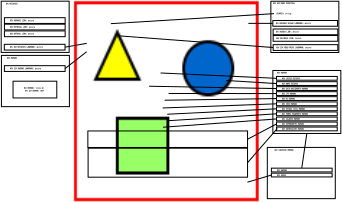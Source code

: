 <?xml version="1.0"?>
<diagram xmlns:dia="http://www.lysator.liu.se/~alla/dia/">
  <diagramdata>
    <attribute name="background">
      <color val="#ffffff"/>
    </attribute>
    <attribute name="paper">
      <composite type="paper">
        <attribute name="name">
          <string>#A4#</string>
        </attribute>
        <attribute name="tmargin">
          <real val="2"/>
        </attribute>
        <attribute name="bmargin">
          <real val="2"/>
        </attribute>
        <attribute name="lmargin">
          <real val="2"/>
        </attribute>
        <attribute name="rmargin">
          <real val="2"/>
        </attribute>
        <attribute name="is_portrait">
          <boolean val="true"/>
        </attribute>
        <attribute name="scaling">
          <real val="0.175"/>
        </attribute>
        <attribute name="fitto">
          <boolean val="true"/>
        </attribute>
        <attribute name="fitwidth">
          <int val="1"/>
        </attribute>
        <attribute name="fitheight">
          <int val="1"/>
        </attribute>
      </composite>
    </attribute>
    <attribute name="grid">
      <composite type="grid">
        <attribute name="width_x">
          <real val="1"/>
        </attribute>
        <attribute name="width_y">
          <real val="1"/>
        </attribute>
        <attribute name="visible_x">
          <int val="1"/>
        </attribute>
        <attribute name="visible_y">
          <int val="1"/>
        </attribute>
      </composite>
    </attribute>
    <attribute name="guides">
      <composite type="guides">
        <attribute name="hguides"/>
        <attribute name="vguides"/>
      </composite>
    </attribute>
  </diagramdata>
  <layer name="Background" visible="true">
    <group>
      <group>
        <object type="Standard - Box" version="0" id="O0">
          <attribute name="obj_pos">
            <point val="-29.874,6.48"/>
          </attribute>
          <attribute name="obj_bb">
            <rectangle val="-29.924,6.43;-10.395,21.173"/>
          </attribute>
          <attribute name="elem_corner">
            <point val="-29.874,6.48"/>
          </attribute>
          <attribute name="elem_width">
            <real val="19.429"/>
          </attribute>
          <attribute name="elem_height">
            <real val="14.643"/>
          </attribute>
          <attribute name="show_background">
            <boolean val="true"/>
          </attribute>
        </object>
        <object type="Standard - Text" version="0" id="O1">
          <attribute name="obj_pos">
            <point val="-26.445,7.409"/>
          </attribute>
          <attribute name="obj_bb">
            <rectangle val="-28.969,6.814;-23.921,7.614"/>
          </attribute>
          <attribute name="text">
            <composite type="text">
              <attribute name="string">
                <string>#ADV HUMANO#</string>
              </attribute>
              <attribute name="font">
                <font name="Courier"/>
              </attribute>
              <attribute name="height">
                <real val="0.8"/>
              </attribute>
              <attribute name="pos">
                <point val="-26.445,7.409"/>
              </attribute>
              <attribute name="color">
                <color val="#000000"/>
              </attribute>
              <attribute name="alignment">
                <enum val="1"/>
              </attribute>
            </composite>
          </attribute>
        </object>
      </group>
      <group>
        <object type="Standard - Box" version="0" id="O2">
          <attribute name="obj_pos">
            <point val="-26.552,13.853"/>
          </attribute>
          <attribute name="obj_bb">
            <rectangle val="-26.602,13.803;-14.002,18.689"/>
          </attribute>
          <attribute name="elem_corner">
            <point val="-26.552,13.853"/>
          </attribute>
          <attribute name="elem_width">
            <real val="12.5"/>
          </attribute>
          <attribute name="elem_height">
            <real val="4.786"/>
          </attribute>
          <attribute name="show_background">
            <boolean val="true"/>
          </attribute>
        </object>
        <object type="Standard - Text" version="0" id="O3">
          <attribute name="obj_pos">
            <point val="-20.545,16.003"/>
          </attribute>
          <attribute name="obj_bb">
            <rectangle val="-25.735,15.408;-15.354,17.008"/>
          </attribute>
          <attribute name="text">
            <composite type="text">
              <attribute name="string">
                <string>#IDX HUMANO: lista de 
ADV IDX HUMANO ITEM#</string>
              </attribute>
              <attribute name="font">
                <font name="Courier"/>
              </attribute>
              <attribute name="height">
                <real val="0.8"/>
              </attribute>
              <attribute name="pos">
                <point val="-20.545,16.003"/>
              </attribute>
              <attribute name="color">
                <color val="#000000"/>
              </attribute>
              <attribute name="alignment">
                <enum val="1"/>
              </attribute>
            </composite>
          </attribute>
        </object>
      </group>
      <group>
        <object type="Standard - Box" version="0" id="O4">
          <attribute name="obj_pos">
            <point val="-29.027,9.416"/>
          </attribute>
          <attribute name="obj_bb">
            <rectangle val="-29.077,9.366;-11.62,11.108"/>
          </attribute>
          <attribute name="elem_corner">
            <point val="-29.027,9.416"/>
          </attribute>
          <attribute name="elem_width">
            <real val="17.357"/>
          </attribute>
          <attribute name="elem_height">
            <real val="1.643"/>
          </attribute>
          <attribute name="show_background">
            <boolean val="true"/>
          </attribute>
        </object>
        <object type="Standard - Text" version="0" id="O5">
          <attribute name="obj_pos">
            <point val="-27.527,10.416"/>
          </attribute>
          <attribute name="obj_bb">
            <rectangle val="-27.527,9.821;-12.298,10.621"/>
          </attribute>
          <attribute name="text">
            <composite type="text">
              <attribute name="string">
                <string>#ADV IDX HUMANO LANDMARK: ancora#</string>
              </attribute>
              <attribute name="font">
                <font name="Courier"/>
              </attribute>
              <attribute name="height">
                <real val="0.8"/>
              </attribute>
              <attribute name="pos">
                <point val="-27.527,10.416"/>
              </attribute>
              <attribute name="color">
                <color val="#000000"/>
              </attribute>
              <attribute name="alignment">
                <enum val="0"/>
              </attribute>
            </composite>
          </attribute>
        </object>
      </group>
    </group>
    <object type="Standard - Box" version="0" id="O6">
      <attribute name="obj_pos">
        <point val="47.139,-8.999"/>
      </attribute>
      <attribute name="obj_bb">
        <rectangle val="47.089,-9.049;66.618,5.694"/>
      </attribute>
      <attribute name="elem_corner">
        <point val="47.139,-8.999"/>
      </attribute>
      <attribute name="elem_width">
        <real val="19.429"/>
      </attribute>
      <attribute name="elem_height">
        <real val="14.643"/>
      </attribute>
      <attribute name="show_background">
        <boolean val="true"/>
      </attribute>
    </object>
    <object type="Standard - Image" version="0" id="O7">
      <attribute name="obj_pos">
        <point val="-9.115,-9.025"/>
      </attribute>
      <attribute name="obj_bb">
        <rectangle val="-9.215,-9.126;43.764,48.227"/>
      </attribute>
      <attribute name="elem_corner">
        <point val="-9.115,-9.025"/>
      </attribute>
      <attribute name="elem_width">
        <real val="52.779"/>
      </attribute>
      <attribute name="elem_height">
        <real val="57.152"/>
      </attribute>
      <attribute name="draw_border">
        <boolean val="false"/>
      </attribute>
      <attribute name="keep_aspect">
        <boolean val="true"/>
      </attribute>
      <attribute name="file">
        <string>#adv_ctx_cria_humano.jpg#</string>
      </attribute>
    </object>
    <group>
      <object type="Standard - Box" version="0" id="O8">
        <attribute name="obj_pos">
          <point val="46.125,32.779"/>
        </attribute>
        <attribute name="obj_bb">
          <rectangle val="46.075,32.729;65.603,47.471"/>
        </attribute>
        <attribute name="elem_corner">
          <point val="46.125,32.779"/>
        </attribute>
        <attribute name="elem_width">
          <real val="19.429"/>
        </attribute>
        <attribute name="elem_height">
          <real val="14.643"/>
        </attribute>
        <attribute name="show_background">
          <boolean val="true"/>
        </attribute>
      </object>
      <object type="Standard - Text" version="0" id="O9">
        <attribute name="obj_pos">
          <point val="50.839,33.707"/>
        </attribute>
        <attribute name="obj_bb">
          <rectangle val="46.134,33.112;55.545,33.913"/>
        </attribute>
        <attribute name="text">
          <composite type="text">
            <attribute name="string">
              <string>#ADV CADASTRA HUMANO#</string>
            </attribute>
            <attribute name="font">
              <font name="Courier"/>
            </attribute>
            <attribute name="height">
              <real val="0.8"/>
            </attribute>
            <attribute name="pos">
              <point val="50.839,33.707"/>
            </attribute>
            <attribute name="color">
              <color val="#000000"/>
            </attribute>
            <attribute name="alignment">
              <enum val="1"/>
            </attribute>
          </composite>
        </attribute>
      </object>
      <group>
        <object type="Standard - Box" version="0" id="O10">
          <attribute name="obj_pos">
            <point val="47.292,40.136"/>
          </attribute>
          <attribute name="obj_bb">
            <rectangle val="47.242,40.086;64.699,41.264"/>
          </attribute>
          <attribute name="elem_corner">
            <point val="47.292,40.136"/>
          </attribute>
          <attribute name="elem_width">
            <real val="17.357"/>
          </attribute>
          <attribute name="elem_height">
            <real val="1.079"/>
          </attribute>
          <attribute name="show_background">
            <boolean val="true"/>
          </attribute>
        </object>
        <object type="Standard - Text" version="0" id="O11">
          <attribute name="obj_pos">
            <point val="48.792,40.922"/>
          </attribute>
          <attribute name="obj_bb">
            <rectangle val="48.792,40.327;53.355,41.127"/>
          </attribute>
          <attribute name="text">
            <composite type="text">
              <attribute name="string">
                <string>#ADV GRAVA#</string>
              </attribute>
              <attribute name="font">
                <font name="Courier"/>
              </attribute>
              <attribute name="height">
                <real val="0.8"/>
              </attribute>
              <attribute name="pos">
                <point val="48.792,40.922"/>
              </attribute>
              <attribute name="color">
                <color val="#000000"/>
              </attribute>
              <attribute name="alignment">
                <enum val="0"/>
              </attribute>
            </composite>
          </attribute>
        </object>
      </group>
      <group>
        <object type="Standard - Box" version="0" id="O12">
          <attribute name="obj_pos">
            <point val="47.292,38.707"/>
          </attribute>
          <attribute name="obj_bb">
            <rectangle val="47.242,38.657;64.699,39.836"/>
          </attribute>
          <attribute name="elem_corner">
            <point val="47.292,38.707"/>
          </attribute>
          <attribute name="elem_width">
            <real val="17.357"/>
          </attribute>
          <attribute name="elem_height">
            <real val="1.079"/>
          </attribute>
          <attribute name="show_background">
            <boolean val="true"/>
          </attribute>
        </object>
        <object type="Standard - Text" version="0" id="O13">
          <attribute name="obj_pos">
            <point val="48.792,39.493"/>
          </attribute>
          <attribute name="obj_bb">
            <rectangle val="48.792,38.898;53.84,39.698"/>
          </attribute>
          <attribute name="text">
            <composite type="text">
              <attribute name="string">
                <string>#ADV HUMANO#</string>
              </attribute>
              <attribute name="font">
                <font name="Courier"/>
              </attribute>
              <attribute name="height">
                <real val="0.8"/>
              </attribute>
              <attribute name="pos">
                <point val="48.792,39.493"/>
              </attribute>
              <attribute name="color">
                <color val="#000000"/>
              </attribute>
              <attribute name="alignment">
                <enum val="0"/>
              </attribute>
            </composite>
          </attribute>
        </object>
      </group>
    </group>
    <group>
      <object type="Standard - Box" version="0" id="O14">
        <attribute name="obj_pos">
          <point val="47.707,10.79"/>
        </attribute>
        <attribute name="obj_bb">
          <rectangle val="47.657,10.74;67.186,28.84"/>
        </attribute>
        <attribute name="elem_corner">
          <point val="47.707,10.79"/>
        </attribute>
        <attribute name="elem_width">
          <real val="19.429"/>
        </attribute>
        <attribute name="elem_height">
          <real val="18"/>
        </attribute>
        <attribute name="show_background">
          <boolean val="true"/>
        </attribute>
      </object>
      <object type="Standard - Text" version="0" id="O15">
        <attribute name="obj_pos">
          <point val="48.85,11.636"/>
        </attribute>
        <attribute name="obj_bb">
          <rectangle val="48.85,11.041;53.898,11.841"/>
        </attribute>
        <attribute name="text">
          <composite type="text">
            <attribute name="string">
              <string>#ADV HUMANO#</string>
            </attribute>
            <attribute name="font">
              <font name="Courier"/>
            </attribute>
            <attribute name="height">
              <real val="0.8"/>
            </attribute>
            <attribute name="pos">
              <point val="48.85,11.636"/>
            </attribute>
            <attribute name="color">
              <color val="#000000"/>
            </attribute>
            <attribute name="alignment">
              <enum val="0"/>
            </attribute>
          </composite>
        </attribute>
      </object>
      <group>
        <object type="Standard - Box" version="0" id="O16">
          <attribute name="obj_pos">
            <point val="48.751,12.493"/>
          </attribute>
          <attribute name="obj_bb">
            <rectangle val="48.701,12.443;66.158,13.621"/>
          </attribute>
          <attribute name="elem_corner">
            <point val="48.751,12.493"/>
          </attribute>
          <attribute name="elem_width">
            <real val="17.357"/>
          </attribute>
          <attribute name="elem_height">
            <real val="1.079"/>
          </attribute>
          <attribute name="show_background">
            <boolean val="true"/>
          </attribute>
        </object>
        <object type="Standard - Text" version="0" id="O17">
          <attribute name="obj_pos">
            <point val="50.251,13.279"/>
          </attribute>
          <attribute name="obj_bb">
            <rectangle val="50.251,12.684;59.177,13.484"/>
          </attribute>
          <attribute name="text">
            <composite type="text">
              <attribute name="string">
                <string>#ADV CODIGO RECURSO#</string>
              </attribute>
              <attribute name="font">
                <font name="Courier"/>
              </attribute>
              <attribute name="height">
                <real val="0.8"/>
              </attribute>
              <attribute name="pos">
                <point val="50.251,13.279"/>
              </attribute>
              <attribute name="color">
                <color val="#000000"/>
              </attribute>
              <attribute name="alignment">
                <enum val="0"/>
              </attribute>
            </composite>
          </attribute>
        </object>
      </group>
      <group>
        <object type="Standard - Box" version="0" id="O18">
          <attribute name="obj_pos">
            <point val="48.751,13.993"/>
          </attribute>
          <attribute name="obj_bb">
            <rectangle val="48.701,13.943;66.158,15.122"/>
          </attribute>
          <attribute name="elem_corner">
            <point val="48.751,13.993"/>
          </attribute>
          <attribute name="elem_width">
            <real val="17.357"/>
          </attribute>
          <attribute name="elem_height">
            <real val="1.079"/>
          </attribute>
          <attribute name="show_background">
            <boolean val="true"/>
          </attribute>
        </object>
        <object type="Standard - Text" version="0" id="O19">
          <attribute name="obj_pos">
            <point val="50.251,14.779"/>
          </attribute>
          <attribute name="obj_bb">
            <rectangle val="50.251,14.184;58.207,14.984"/>
          </attribute>
          <attribute name="text">
            <composite type="text">
              <attribute name="string">
                <string>#ADV NOME RECURSO#</string>
              </attribute>
              <attribute name="font">
                <font name="Courier"/>
              </attribute>
              <attribute name="height">
                <real val="0.8"/>
              </attribute>
              <attribute name="pos">
                <point val="50.251,14.779"/>
              </attribute>
              <attribute name="color">
                <color val="#000000"/>
              </attribute>
              <attribute name="alignment">
                <enum val="0"/>
              </attribute>
            </composite>
          </attribute>
        </object>
      </group>
      <group>
        <object type="Standard - Box" version="0" id="O20">
          <attribute name="obj_pos">
            <point val="48.751,15.422"/>
          </attribute>
          <attribute name="obj_bb">
            <rectangle val="48.701,15.372;66.158,16.55"/>
          </attribute>
          <attribute name="elem_corner">
            <point val="48.751,15.422"/>
          </attribute>
          <attribute name="elem_width">
            <real val="17.357"/>
          </attribute>
          <attribute name="elem_height">
            <real val="1.079"/>
          </attribute>
          <attribute name="show_background">
            <boolean val="true"/>
          </attribute>
        </object>
        <object type="Standard - Text" version="0" id="O21">
          <attribute name="obj_pos">
            <point val="50.251,16.207"/>
          </attribute>
          <attribute name="obj_bb">
            <rectangle val="50.251,15.613;63.055,16.413"/>
          </attribute>
          <attribute name="text">
            <composite type="text">
              <attribute name="string">
                <string>#ADV DATA NASCIMENTO HUMANO#</string>
              </attribute>
              <attribute name="font">
                <font name="Courier"/>
              </attribute>
              <attribute name="height">
                <real val="0.8"/>
              </attribute>
              <attribute name="pos">
                <point val="50.251,16.207"/>
              </attribute>
              <attribute name="color">
                <color val="#000000"/>
              </attribute>
              <attribute name="alignment">
                <enum val="0"/>
              </attribute>
            </composite>
          </attribute>
        </object>
      </group>
      <group>
        <object type="Standard - Box" version="0" id="O22">
          <attribute name="obj_pos">
            <point val="48.751,16.85"/>
          </attribute>
          <attribute name="obj_bb">
            <rectangle val="48.701,16.8;66.158,17.979"/>
          </attribute>
          <attribute name="elem_corner">
            <point val="48.751,16.85"/>
          </attribute>
          <attribute name="elem_width">
            <real val="17.357"/>
          </attribute>
          <attribute name="elem_height">
            <real val="1.079"/>
          </attribute>
          <attribute name="show_background">
            <boolean val="true"/>
          </attribute>
        </object>
        <object type="Standard - Text" version="0" id="O23">
          <attribute name="obj_pos">
            <point val="50.251,17.636"/>
          </attribute>
          <attribute name="obj_bb">
            <rectangle val="50.251,17.041;57.238,17.841"/>
          </attribute>
          <attribute name="text">
            <composite type="text">
              <attribute name="string">
                <string>#ADV CPF HUMANO#</string>
              </attribute>
              <attribute name="font">
                <font name="Courier"/>
              </attribute>
              <attribute name="height">
                <real val="0.8"/>
              </attribute>
              <attribute name="pos">
                <point val="50.251,17.636"/>
              </attribute>
              <attribute name="color">
                <color val="#000000"/>
              </attribute>
              <attribute name="alignment">
                <enum val="0"/>
              </attribute>
            </composite>
          </attribute>
        </object>
      </group>
      <group>
        <object type="Standard - Box" version="0" id="O24">
          <attribute name="obj_pos">
            <point val="48.751,18.279"/>
          </attribute>
          <attribute name="obj_bb">
            <rectangle val="48.701,18.229;66.158,19.407"/>
          </attribute>
          <attribute name="elem_corner">
            <point val="48.751,18.279"/>
          </attribute>
          <attribute name="elem_width">
            <real val="17.357"/>
          </attribute>
          <attribute name="elem_height">
            <real val="1.079"/>
          </attribute>
          <attribute name="show_background">
            <boolean val="true"/>
          </attribute>
        </object>
        <object type="Standard - Text" version="0" id="O25">
          <attribute name="obj_pos">
            <point val="50.251,19.064"/>
          </attribute>
          <attribute name="obj_bb">
            <rectangle val="50.251,18.47;56.753,19.27"/>
          </attribute>
          <attribute name="text">
            <composite type="text">
              <attribute name="string">
                <string>#ADV RG HUMANO#</string>
              </attribute>
              <attribute name="font">
                <font name="Courier"/>
              </attribute>
              <attribute name="height">
                <real val="0.8"/>
              </attribute>
              <attribute name="pos">
                <point val="50.251,19.064"/>
              </attribute>
              <attribute name="color">
                <color val="#000000"/>
              </attribute>
              <attribute name="alignment">
                <enum val="0"/>
              </attribute>
            </composite>
          </attribute>
        </object>
      </group>
      <group>
        <object type="Standard - Box" version="0" id="O26">
          <attribute name="obj_pos">
            <point val="48.751,21.207"/>
          </attribute>
          <attribute name="obj_bb">
            <rectangle val="48.701,21.157;66.158,22.336"/>
          </attribute>
          <attribute name="elem_corner">
            <point val="48.751,21.207"/>
          </attribute>
          <attribute name="elem_width">
            <real val="17.357"/>
          </attribute>
          <attribute name="elem_height">
            <real val="1.079"/>
          </attribute>
          <attribute name="show_background">
            <boolean val="true"/>
          </attribute>
        </object>
        <object type="Standard - Text" version="0" id="O27">
          <attribute name="obj_pos">
            <point val="50.251,21.993"/>
          </attribute>
          <attribute name="obj_bb">
            <rectangle val="50.251,21.398;61.601,22.198"/>
          </attribute>
          <attribute name="text">
            <composite type="text">
              <attribute name="string">
                <string>#ADV ESTADO CIVIL HUMANO#</string>
              </attribute>
              <attribute name="font">
                <font name="Courier"/>
              </attribute>
              <attribute name="height">
                <real val="0.8"/>
              </attribute>
              <attribute name="pos">
                <point val="50.251,21.993"/>
              </attribute>
              <attribute name="color">
                <color val="#000000"/>
              </attribute>
              <attribute name="alignment">
                <enum val="0"/>
              </attribute>
            </composite>
          </attribute>
        </object>
      </group>
      <group>
        <object type="Standard - Box" version="0" id="O28">
          <attribute name="obj_pos">
            <point val="48.751,19.779"/>
          </attribute>
          <attribute name="obj_bb">
            <rectangle val="48.701,19.729;66.158,20.907"/>
          </attribute>
          <attribute name="elem_corner">
            <point val="48.751,19.779"/>
          </attribute>
          <attribute name="elem_width">
            <real val="17.357"/>
          </attribute>
          <attribute name="elem_height">
            <real val="1.079"/>
          </attribute>
          <attribute name="show_background">
            <boolean val="true"/>
          </attribute>
        </object>
        <object type="Standard - Text" version="0" id="O29">
          <attribute name="obj_pos">
            <point val="50.251,20.564"/>
          </attribute>
          <attribute name="obj_bb">
            <rectangle val="50.251,19.97;57.723,20.77"/>
          </attribute>
          <attribute name="text">
            <composite type="text">
              <attribute name="string">
                <string>#ADV SEXO HUMANO#</string>
              </attribute>
              <attribute name="font">
                <font name="Courier"/>
              </attribute>
              <attribute name="height">
                <real val="0.8"/>
              </attribute>
              <attribute name="pos">
                <point val="50.251,20.564"/>
              </attribute>
              <attribute name="color">
                <color val="#000000"/>
              </attribute>
              <attribute name="alignment">
                <enum val="0"/>
              </attribute>
            </composite>
          </attribute>
        </object>
      </group>
      <group>
        <object type="Standard - Box" version="0" id="O30">
          <attribute name="obj_pos">
            <point val="48.751,22.636"/>
          </attribute>
          <attribute name="obj_bb">
            <rectangle val="48.701,22.586;66.158,23.764"/>
          </attribute>
          <attribute name="elem_corner">
            <point val="48.751,22.636"/>
          </attribute>
          <attribute name="elem_width">
            <real val="17.357"/>
          </attribute>
          <attribute name="elem_height">
            <real val="1.079"/>
          </attribute>
          <attribute name="show_background">
            <boolean val="true"/>
          </attribute>
        </object>
        <object type="Standard - Text" version="0" id="O31">
          <attribute name="obj_pos">
            <point val="50.251,23.422"/>
          </attribute>
          <attribute name="obj_bb">
            <rectangle val="50.251,22.827;63.055,23.627"/>
          </attribute>
          <attribute name="text">
            <composite type="text">
              <attribute name="string">
                <string>#ADV FORMA PAGAMENTO HUMANO#</string>
              </attribute>
              <attribute name="font">
                <font name="Courier"/>
              </attribute>
              <attribute name="height">
                <real val="0.8"/>
              </attribute>
              <attribute name="pos">
                <point val="50.251,23.422"/>
              </attribute>
              <attribute name="color">
                <color val="#000000"/>
              </attribute>
              <attribute name="alignment">
                <enum val="0"/>
              </attribute>
            </composite>
          </attribute>
        </object>
      </group>
      <group>
        <object type="Standard - Box" version="0" id="O32">
          <attribute name="obj_pos">
            <point val="48.751,24.104"/>
          </attribute>
          <attribute name="obj_bb">
            <rectangle val="48.701,24.054;66.158,25.233"/>
          </attribute>
          <attribute name="elem_corner">
            <point val="48.751,24.104"/>
          </attribute>
          <attribute name="elem_width">
            <real val="17.357"/>
          </attribute>
          <attribute name="elem_height">
            <real val="1.079"/>
          </attribute>
          <attribute name="show_background">
            <boolean val="true"/>
          </attribute>
        </object>
        <object type="Standard - Text" version="0" id="O33">
          <attribute name="obj_pos">
            <point val="50.251,24.89"/>
          </attribute>
          <attribute name="obj_bb">
            <rectangle val="50.251,24.295;59.177,25.095"/>
          </attribute>
          <attribute name="text">
            <composite type="text">
              <attribute name="string">
                <string>#ADV SALARIO HUMANO#</string>
              </attribute>
              <attribute name="font">
                <font name="Courier"/>
              </attribute>
              <attribute name="height">
                <real val="0.8"/>
              </attribute>
              <attribute name="pos">
                <point val="50.251,24.89"/>
              </attribute>
              <attribute name="color">
                <color val="#000000"/>
              </attribute>
              <attribute name="alignment">
                <enum val="0"/>
              </attribute>
            </composite>
          </attribute>
        </object>
      </group>
      <group>
        <object type="Standard - Box" version="0" id="O34">
          <attribute name="obj_pos">
            <point val="48.751,25.533"/>
          </attribute>
          <attribute name="obj_bb">
            <rectangle val="48.701,25.483;66.158,26.661"/>
          </attribute>
          <attribute name="elem_corner">
            <point val="48.751,25.533"/>
          </attribute>
          <attribute name="elem_width">
            <real val="17.357"/>
          </attribute>
          <attribute name="elem_height">
            <real val="1.079"/>
          </attribute>
          <attribute name="show_background">
            <boolean val="true"/>
          </attribute>
        </object>
        <object type="Standard - Text" version="0" id="O35">
          <attribute name="obj_pos">
            <point val="50.251,26.319"/>
          </attribute>
          <attribute name="obj_bb">
            <rectangle val="50.251,25.724;61.116,26.524"/>
          </attribute>
          <attribute name="text">
            <composite type="text">
              <attribute name="string">
                <string>#ADV DEPENDENTES HUMANO#</string>
              </attribute>
              <attribute name="font">
                <font name="Courier"/>
              </attribute>
              <attribute name="height">
                <real val="0.8"/>
              </attribute>
              <attribute name="pos">
                <point val="50.251,26.319"/>
              </attribute>
              <attribute name="color">
                <color val="#000000"/>
              </attribute>
              <attribute name="alignment">
                <enum val="0"/>
              </attribute>
            </composite>
          </attribute>
        </object>
      </group>
      <group>
        <object type="Standard - Box" version="0" id="O36">
          <attribute name="obj_pos">
            <point val="48.751,26.961"/>
          </attribute>
          <attribute name="obj_bb">
            <rectangle val="48.701,26.911;66.158,28.09"/>
          </attribute>
          <attribute name="elem_corner">
            <point val="48.751,26.961"/>
          </attribute>
          <attribute name="elem_width">
            <real val="17.357"/>
          </attribute>
          <attribute name="elem_height">
            <real val="1.079"/>
          </attribute>
          <attribute name="show_background">
            <boolean val="true"/>
          </attribute>
        </object>
        <object type="Standard - Text" version="0" id="O37">
          <attribute name="obj_pos">
            <point val="50.251,27.747"/>
          </attribute>
          <attribute name="obj_bb">
            <rectangle val="50.251,27.152;61.116,27.952"/>
          </attribute>
          <attribute name="text">
            <composite type="text">
              <attribute name="string">
                <string>#ADV OBSERVACOES HUMANO#</string>
              </attribute>
              <attribute name="font">
                <font name="Courier"/>
              </attribute>
              <attribute name="height">
                <real val="0.8"/>
              </attribute>
              <attribute name="pos">
                <point val="50.251,27.747"/>
              </attribute>
              <attribute name="color">
                <color val="#000000"/>
              </attribute>
              <attribute name="alignment">
                <enum val="0"/>
              </attribute>
            </composite>
          </attribute>
        </object>
      </group>
    </group>
    <object type="Standard - Line" version="0" id="O38">
      <attribute name="obj_pos">
        <point val="40.442,42.716"/>
      </attribute>
      <attribute name="obj_bb">
        <rectangle val="40.392,40.625;47.342,42.766"/>
      </attribute>
      <attribute name="conn_endpoints">
        <point val="40.442,42.716"/>
        <point val="47.292,40.675"/>
      </attribute>
      <attribute name="numcp">
        <int val="1"/>
      </attribute>
      <connections>
        <connection handle="1" to="O10" connection="3"/>
      </connections>
    </object>
    <object type="Standard - Line" version="0" id="O39">
      <attribute name="obj_pos">
        <point val="17.668,25.151"/>
      </attribute>
      <attribute name="obj_bb">
        <rectangle val="17.618,23.125;48.801,25.201"/>
      </attribute>
      <attribute name="conn_endpoints">
        <point val="17.668,25.151"/>
        <point val="48.751,23.175"/>
      </attribute>
      <attribute name="numcp">
        <int val="1"/>
      </attribute>
      <connections>
        <connection handle="1" to="O30" connection="3"/>
      </connections>
    </object>
    <object type="Standard - Line" version="0" id="O40">
      <attribute name="obj_pos">
        <point val="48.751,21.747"/>
      </attribute>
      <attribute name="obj_bb">
        <rectangle val="17.475,21.697;48.801,23.344"/>
      </attribute>
      <attribute name="conn_endpoints">
        <point val="48.751,21.747"/>
        <point val="17.525,23.294"/>
      </attribute>
      <attribute name="numcp">
        <int val="1"/>
      </attribute>
      <connections>
        <connection handle="0" to="O26" connection="3"/>
      </connections>
    </object>
    <object type="Standard - Line" version="0" id="O41">
      <attribute name="obj_pos">
        <point val="48.751,20.318"/>
      </attribute>
      <attribute name="obj_bb">
        <rectangle val="16.171,20.268;48.801,21.554"/>
      </attribute>
      <attribute name="conn_endpoints">
        <point val="48.751,20.318"/>
        <point val="16.221,21.504"/>
      </attribute>
      <attribute name="numcp">
        <int val="1"/>
      </attribute>
      <connections>
        <connection handle="0" to="O28" connection="3"/>
      </connections>
    </object>
    <object type="Standard - Line" version="0" id="O42">
      <attribute name="obj_pos">
        <point val="15.613,11.504"/>
      </attribute>
      <attribute name="obj_bb">
        <rectangle val="15.563,11.454;48.801,13.082"/>
      </attribute>
      <attribute name="conn_endpoints">
        <point val="15.613,11.504"/>
        <point val="48.751,13.032"/>
      </attribute>
      <attribute name="numcp">
        <int val="1"/>
      </attribute>
      <connections>
        <connection handle="1" to="O16" connection="3"/>
      </connections>
    </object>
    <object type="Standard - Line" version="0" id="O43">
      <attribute name="obj_pos">
        <point val="34.357,13.656"/>
      </attribute>
      <attribute name="obj_bb">
        <rectangle val="34.307,13.606;48.801,14.582"/>
      </attribute>
      <attribute name="conn_endpoints">
        <point val="34.357,13.656"/>
        <point val="48.751,14.532"/>
      </attribute>
      <attribute name="numcp">
        <int val="1"/>
      </attribute>
      <connections>
        <connection handle="1" to="O18" connection="3"/>
      </connections>
    </object>
    <object type="Standard - Line" version="0" id="O44">
      <attribute name="obj_pos">
        <point val="12.328,15.29"/>
      </attribute>
      <attribute name="obj_bb">
        <rectangle val="12.278,15.24;48.801,16.011"/>
      </attribute>
      <attribute name="conn_endpoints">
        <point val="12.328,15.29"/>
        <point val="48.751,15.961"/>
      </attribute>
      <attribute name="numcp">
        <int val="1"/>
      </attribute>
      <connections>
        <connection handle="1" to="O20" connection="3"/>
      </connections>
    </object>
    <object type="Standard - Line" version="0" id="O45">
      <attribute name="obj_pos">
        <point val="17.899,17.361"/>
      </attribute>
      <attribute name="obj_bb">
        <rectangle val="17.849,17.311;48.801,17.439"/>
      </attribute>
      <attribute name="conn_endpoints">
        <point val="17.899,17.361"/>
        <point val="48.751,17.389"/>
      </attribute>
      <attribute name="numcp">
        <int val="1"/>
      </attribute>
      <connections>
        <connection handle="1" to="O22" connection="3"/>
      </connections>
    </object>
    <object type="Standard - Line" version="0" id="O46">
      <attribute name="obj_pos">
        <point val="16.756,19.29"/>
      </attribute>
      <attribute name="obj_bb">
        <rectangle val="16.706,18.768;48.801,19.34"/>
      </attribute>
      <attribute name="conn_endpoints">
        <point val="16.756,19.29"/>
        <point val="48.751,18.818"/>
      </attribute>
      <attribute name="numcp">
        <int val="1"/>
      </attribute>
      <connections>
        <connection handle="1" to="O24" connection="3"/>
      </connections>
    </object>
    <object type="Standard - Line" version="0" id="O47">
      <attribute name="obj_pos">
        <point val="16.311,27.009"/>
      </attribute>
      <attribute name="obj_bb">
        <rectangle val="16.261,24.593;48.801,27.058"/>
      </attribute>
      <attribute name="conn_endpoints">
        <point val="16.311,27.009"/>
        <point val="48.751,24.643"/>
      </attribute>
      <attribute name="numcp">
        <int val="1"/>
      </attribute>
      <connections>
        <connection handle="1" to="O32" connection="3"/>
      </connections>
    </object>
    <object type="Standard - Line" version="0" id="O48">
      <attribute name="obj_pos">
        <point val="40.474,30.435"/>
      </attribute>
      <attribute name="obj_bb">
        <rectangle val="40.424,26.022;48.801,30.485"/>
      </attribute>
      <attribute name="conn_endpoints">
        <point val="40.474,30.435"/>
        <point val="48.751,26.072"/>
      </attribute>
      <attribute name="numcp">
        <int val="1"/>
      </attribute>
      <connections>
        <connection handle="0" to="O50" connection="4"/>
        <connection handle="1" to="O34" connection="3"/>
      </connections>
    </object>
    <object type="Standard - Line" version="0" id="O49">
      <attribute name="obj_pos">
        <point val="40.474,37.147"/>
      </attribute>
      <attribute name="obj_bb">
        <rectangle val="40.424,27.311;49.035,37.197"/>
      </attribute>
      <attribute name="conn_endpoints">
        <point val="40.474,37.147"/>
        <point val="48.984,27.361"/>
      </attribute>
      <attribute name="numcp">
        <int val="1"/>
      </attribute>
      <connections>
        <connection handle="0" to="O51" connection="4"/>
      </connections>
    </object>
    <object type="Standard - Box" version="0" id="O50">
      <attribute name="obj_pos">
        <point val="-5.169,28.076"/>
      </attribute>
      <attribute name="obj_bb">
        <rectangle val="-5.219,28.026;40.524,32.844"/>
      </attribute>
      <attribute name="elem_corner">
        <point val="-5.169,28.076"/>
      </attribute>
      <attribute name="elem_width">
        <real val="45.643"/>
      </attribute>
      <attribute name="elem_height">
        <real val="4.719"/>
      </attribute>
      <attribute name="show_background">
        <boolean val="false"/>
      </attribute>
    </object>
    <object type="Standard - Box" version="0" id="O51">
      <attribute name="obj_pos">
        <point val="-5.097,33.004"/>
      </attribute>
      <attribute name="obj_bb">
        <rectangle val="-5.147,32.954;40.524,41.34"/>
      </attribute>
      <attribute name="elem_corner">
        <point val="-5.097,33.004"/>
      </attribute>
      <attribute name="elem_width">
        <real val="45.571"/>
      </attribute>
      <attribute name="elem_height">
        <real val="8.286"/>
      </attribute>
      <attribute name="show_background">
        <boolean val="false"/>
      </attribute>
    </object>
    <object type="Standard - Line" version="0" id="O52">
      <attribute name="obj_pos">
        <point val="47.79,4.23"/>
      </attribute>
      <attribute name="obj_bb">
        <rectangle val="3.53,0.83;47.84,4.28"/>
      </attribute>
      <attribute name="conn_endpoints">
        <point val="47.79,4.23"/>
        <point val="3.58,0.88"/>
      </attribute>
      <attribute name="numcp">
        <int val="1"/>
      </attribute>
      <connections>
        <connection handle="0" to="O59" connection="3"/>
      </connections>
    </object>
    <object type="Standard - Text" version="0" id="O53">
      <attribute name="obj_pos">
        <point val="47.697,-8.206"/>
      </attribute>
      <attribute name="obj_bb">
        <rectangle val="47.697,-8.801;58.562,-8.001"/>
      </attribute>
      <attribute name="text">
        <composite type="text">
          <attribute name="string">
            <string>#ADV IDX MENU PRINCIPAL#</string>
          </attribute>
          <attribute name="font">
            <font name="Courier"/>
          </attribute>
          <attribute name="height">
            <real val="0.8"/>
          </attribute>
          <attribute name="pos">
            <point val="47.697,-8.206"/>
          </attribute>
          <attribute name="color">
            <color val="#000000"/>
          </attribute>
          <attribute name="alignment">
            <enum val="0"/>
          </attribute>
        </composite>
      </attribute>
    </object>
    <object type="Standard - Text" version="0" id="O54">
      <attribute name="obj_pos">
        <point val="48.632,-5.254"/>
      </attribute>
      <attribute name="obj_bb">
        <rectangle val="48.632,-5.849;56.104,-5.049"/>
      </attribute>
      <attribute name="text">
        <composite type="text">
          <attribute name="string">
            <string>#USUARIO: string#</string>
          </attribute>
          <attribute name="font">
            <font name="Courier"/>
          </attribute>
          <attribute name="height">
            <real val="0.8"/>
          </attribute>
          <attribute name="pos">
            <point val="48.632,-5.254"/>
          </attribute>
          <attribute name="color">
            <color val="#000000"/>
          </attribute>
          <attribute name="alignment">
            <enum val="0"/>
          </attribute>
        </composite>
      </attribute>
    </object>
    <object type="Standard - Line" version="0" id="O55">
      <attribute name="obj_pos">
        <point val="40.696,-2.671"/>
      </attribute>
      <attribute name="obj_bb">
        <rectangle val="40.645,-2.728;47.76,-2.62"/>
      </attribute>
      <attribute name="conn_endpoints">
        <point val="40.696,-2.671"/>
        <point val="47.71,-2.678"/>
      </attribute>
      <attribute name="numcp">
        <int val="1"/>
      </attribute>
      <connections>
        <connection handle="1" to="O57" connection="3"/>
      </connections>
    </object>
    <object type="Standard - Line" version="0" id="O56">
      <attribute name="obj_pos">
        <point val="1.409,-2.599"/>
      </attribute>
      <attribute name="obj_bb">
        <rectangle val="1.359,-5.506;48.093,-2.549"/>
      </attribute>
      <attribute name="conn_endpoints">
        <point val="1.409,-2.599"/>
        <point val="48.043,-5.456"/>
      </attribute>
      <attribute name="numcp">
        <int val="1"/>
      </attribute>
    </object>
    <group>
      <object type="Standard - Box" version="0" id="O57">
        <attribute name="obj_pos">
          <point val="47.71,-3.499"/>
        </attribute>
        <attribute name="obj_bb">
          <rectangle val="47.66,-3.549;66.247,-1.806"/>
        </attribute>
        <attribute name="elem_corner">
          <point val="47.71,-3.499"/>
        </attribute>
        <attribute name="elem_width">
          <real val="18.486"/>
        </attribute>
        <attribute name="elem_height">
          <real val="1.643"/>
        </attribute>
        <attribute name="show_background">
          <boolean val="true"/>
        </attribute>
      </object>
      <object type="Standard - Text" version="0" id="O58">
        <attribute name="obj_pos">
          <point val="48.496,-2.499"/>
        </attribute>
        <attribute name="obj_bb">
          <rectangle val="48.496,-3.094;65.664,-2.294"/>
        </attribute>
        <attribute name="text">
          <composite type="text">
            <attribute name="string">
              <string>#ADV ENCERRA SESSAO LANDMARK: ancora#</string>
            </attribute>
            <attribute name="font">
              <font name="Courier"/>
            </attribute>
            <attribute name="height">
              <real val="0.8"/>
            </attribute>
            <attribute name="pos">
              <point val="48.496,-2.499"/>
            </attribute>
            <attribute name="color">
              <color val="#000000"/>
            </attribute>
            <attribute name="alignment">
              <enum val="0"/>
            </attribute>
          </composite>
        </attribute>
      </object>
    </group>
    <group>
      <object type="Standard - Box" version="0" id="O59">
        <attribute name="obj_pos">
          <point val="47.79,3.409"/>
        </attribute>
        <attribute name="obj_bb">
          <rectangle val="47.74,3.359;66.327,5.102"/>
        </attribute>
        <attribute name="elem_corner">
          <point val="47.79,3.409"/>
        </attribute>
        <attribute name="elem_width">
          <real val="18.486"/>
        </attribute>
        <attribute name="elem_height">
          <real val="1.643"/>
        </attribute>
        <attribute name="show_background">
          <boolean val="true"/>
        </attribute>
      </object>
      <object type="Standard - Text" version="0" id="O60">
        <attribute name="obj_pos">
          <point val="48.576,4.409"/>
        </attribute>
        <attribute name="obj_bb">
          <rectangle val="48.576,3.814;65.744,4.614"/>
        </attribute>
        <attribute name="text">
          <composite type="text">
            <attribute name="string">
              <string>#ADV IDX MENU PRINC LANDMARK: ancora#</string>
            </attribute>
            <attribute name="font">
              <font name="Courier"/>
            </attribute>
            <attribute name="height">
              <real val="0.8"/>
            </attribute>
            <attribute name="pos">
              <point val="48.576,4.409"/>
            </attribute>
            <attribute name="color">
              <color val="#000000"/>
            </attribute>
            <attribute name="alignment">
              <enum val="0"/>
            </attribute>
          </composite>
        </attribute>
      </object>
    </group>
    <group>
      <object type="Standard - Box" version="0" id="O61">
        <attribute name="obj_pos">
          <point val="47.782,-1.07"/>
        </attribute>
        <attribute name="obj_bb">
          <rectangle val="47.732,-1.12;66.318,0.622"/>
        </attribute>
        <attribute name="elem_corner">
          <point val="47.782,-1.07"/>
        </attribute>
        <attribute name="elem_width">
          <real val="18.486"/>
        </attribute>
        <attribute name="elem_height">
          <real val="1.643"/>
        </attribute>
        <attribute name="show_background">
          <boolean val="true"/>
        </attribute>
      </object>
      <object type="Standard - Text" version="0" id="O62">
        <attribute name="obj_pos">
          <point val="48.496,-0.07"/>
        </attribute>
        <attribute name="obj_bb">
          <rectangle val="48.496,-0.665;59.846,0.135"/>
        </attribute>
        <attribute name="text">
          <composite type="text">
            <attribute name="string">
              <string>#ADV AGENDA LINK: ancora#</string>
            </attribute>
            <attribute name="font">
              <font name="Courier"/>
            </attribute>
            <attribute name="height">
              <real val="0.8"/>
            </attribute>
            <attribute name="pos">
              <point val="48.496,-0.07"/>
            </attribute>
            <attribute name="color">
              <color val="#000000"/>
            </attribute>
            <attribute name="alignment">
              <enum val="0"/>
            </attribute>
          </composite>
        </attribute>
      </object>
    </group>
    <group>
      <object type="Standard - Box" version="0" id="O63">
        <attribute name="obj_pos">
          <point val="47.789,0.794"/>
        </attribute>
        <attribute name="obj_bb">
          <rectangle val="47.739,0.744;66.318,2.487"/>
        </attribute>
        <attribute name="elem_corner">
          <point val="47.789,0.794"/>
        </attribute>
        <attribute name="elem_width">
          <real val="18.479"/>
        </attribute>
        <attribute name="elem_height">
          <real val="1.643"/>
        </attribute>
        <attribute name="show_background">
          <boolean val="true"/>
        </attribute>
      </object>
      <object type="Standard - Text" version="0" id="O64">
        <attribute name="obj_pos">
          <point val="48.575,1.794"/>
        </attribute>
        <attribute name="obj_bb">
          <rectangle val="48.575,1.199;60.895,1.999"/>
        </attribute>
        <attribute name="text">
          <composite type="text">
            <attribute name="string">
              <string>#ADV RECURSOS LINK: ancora#</string>
            </attribute>
            <attribute name="font">
              <font name="Courier"/>
            </attribute>
            <attribute name="height">
              <real val="0.8"/>
            </attribute>
            <attribute name="pos">
              <point val="48.575,1.794"/>
            </attribute>
            <attribute name="color">
              <color val="#000000"/>
            </attribute>
            <attribute name="alignment">
              <enum val="0"/>
            </attribute>
          </composite>
        </attribute>
      </object>
    </group>
    <group>
      <object type="Standard - Box" version="0" id="O65">
        <attribute name="obj_pos">
          <point val="-29.945,-9.02"/>
        </attribute>
        <attribute name="obj_bb">
          <rectangle val="-29.995,-9.07;-10.466,5.673"/>
        </attribute>
        <attribute name="elem_corner">
          <point val="-29.945,-9.02"/>
        </attribute>
        <attribute name="elem_width">
          <real val="19.429"/>
        </attribute>
        <attribute name="elem_height">
          <real val="14.643"/>
        </attribute>
        <attribute name="show_background">
          <boolean val="true"/>
        </attribute>
      </object>
      <object type="Standard - Text" version="0" id="O66">
        <attribute name="obj_pos">
          <point val="-26.986,-8.091"/>
        </attribute>
        <attribute name="obj_bb">
          <rectangle val="-29.995,-8.686;-23.977,-7.886"/>
        </attribute>
        <attribute name="text">
          <composite type="text">
            <attribute name="string">
              <string>#ADV RECURSOS#</string>
            </attribute>
            <attribute name="font">
              <font name="Courier"/>
            </attribute>
            <attribute name="height">
              <real val="0.8"/>
            </attribute>
            <attribute name="pos">
              <point val="-26.986,-8.091"/>
            </attribute>
            <attribute name="color">
              <color val="#000000"/>
            </attribute>
            <attribute name="alignment">
              <enum val="1"/>
            </attribute>
          </composite>
        </attribute>
      </object>
      <group>
        <object type="Standard - Box" version="0" id="O67">
          <attribute name="obj_pos">
            <point val="-29.017,-2.447"/>
          </attribute>
          <attribute name="obj_bb">
            <rectangle val="-29.067,-2.497;-11.609,-0.754"/>
          </attribute>
          <attribute name="elem_corner">
            <point val="-29.017,-2.447"/>
          </attribute>
          <attribute name="elem_width">
            <real val="17.357"/>
          </attribute>
          <attribute name="elem_height">
            <real val="1.643"/>
          </attribute>
          <attribute name="show_background">
            <boolean val="true"/>
          </attribute>
        </object>
        <object type="Standard - Text" version="0" id="O68">
          <attribute name="obj_pos">
            <point val="-27.517,-1.447"/>
          </attribute>
          <attribute name="obj_bb">
            <rectangle val="-27.517,-2.042;-15.197,-1.242"/>
          </attribute>
          <attribute name="text">
            <composite type="text">
              <attribute name="string">
                <string>#ADV MATERIAL LINK: ancora#</string>
              </attribute>
              <attribute name="font">
                <font name="Courier"/>
              </attribute>
              <attribute name="height">
                <real val="0.8"/>
              </attribute>
              <attribute name="pos">
                <point val="-27.517,-1.447"/>
              </attribute>
              <attribute name="color">
                <color val="#000000"/>
              </attribute>
              <attribute name="alignment">
                <enum val="0"/>
              </attribute>
            </composite>
          </attribute>
        </object>
      </group>
      <group>
        <object type="Standard - Box" version="0" id="O69">
          <attribute name="obj_pos">
            <point val="-29.017,-4.297"/>
          </attribute>
          <attribute name="obj_bb">
            <rectangle val="-29.067,-4.347;-11.609,-2.604"/>
          </attribute>
          <attribute name="elem_corner">
            <point val="-29.017,-4.297"/>
          </attribute>
          <attribute name="elem_width">
            <real val="17.357"/>
          </attribute>
          <attribute name="elem_height">
            <real val="1.643"/>
          </attribute>
          <attribute name="show_background">
            <boolean val="true"/>
          </attribute>
        </object>
        <object type="Standard - Text" version="0" id="O70">
          <attribute name="obj_pos">
            <point val="-27.517,-3.297"/>
          </attribute>
          <attribute name="obj_bb">
            <rectangle val="-27.517,-3.892;-15.681,-3.092"/>
          </attribute>
          <attribute name="text">
            <composite type="text">
              <attribute name="string">
                <string>#ADV HUMANOS LINK: ancora#</string>
              </attribute>
              <attribute name="font">
                <font name="Courier"/>
              </attribute>
              <attribute name="height">
                <real val="0.8"/>
              </attribute>
              <attribute name="pos">
                <point val="-27.517,-3.297"/>
              </attribute>
              <attribute name="color">
                <color val="#000000"/>
              </attribute>
              <attribute name="alignment">
                <enum val="0"/>
              </attribute>
            </composite>
          </attribute>
        </object>
      </group>
      <group>
        <object type="Standard - Box" version="0" id="O71">
          <attribute name="obj_pos">
            <point val="-29.017,-0.518"/>
          </attribute>
          <attribute name="obj_bb">
            <rectangle val="-29.067,-0.568;-11.609,1.175"/>
          </attribute>
          <attribute name="elem_corner">
            <point val="-29.017,-0.518"/>
          </attribute>
          <attribute name="elem_width">
            <real val="17.357"/>
          </attribute>
          <attribute name="elem_height">
            <real val="1.643"/>
          </attribute>
          <attribute name="show_background">
            <boolean val="true"/>
          </attribute>
        </object>
        <object type="Standard - Text" version="0" id="O72">
          <attribute name="obj_pos">
            <point val="-27.517,0.482"/>
          </attribute>
          <attribute name="obj_bb">
            <rectangle val="-27.517,-0.113;-15.681,0.687"/>
          </attribute>
          <attribute name="text">
            <composite type="text">
              <attribute name="string">
                <string>#ADV NATURAL LINK: ancora#</string>
              </attribute>
              <attribute name="font">
                <font name="Courier"/>
              </attribute>
              <attribute name="height">
                <real val="0.8"/>
              </attribute>
              <attribute name="pos">
                <point val="-27.517,0.482"/>
              </attribute>
              <attribute name="color">
                <color val="#000000"/>
              </attribute>
              <attribute name="alignment">
                <enum val="0"/>
              </attribute>
            </composite>
          </attribute>
        </object>
      </group>
      <group>
        <object type="Standard - Box" version="0" id="O73">
          <attribute name="obj_pos">
            <point val="-29.052,3.306"/>
          </attribute>
          <attribute name="obj_bb">
            <rectangle val="-29.102,3.256;-11.645,4.999"/>
          </attribute>
          <attribute name="elem_corner">
            <point val="-29.052,3.306"/>
          </attribute>
          <attribute name="elem_width">
            <real val="17.357"/>
          </attribute>
          <attribute name="elem_height">
            <real val="1.643"/>
          </attribute>
          <attribute name="show_background">
            <boolean val="true"/>
          </attribute>
        </object>
        <object type="Standard - Text" version="0" id="O74">
          <attribute name="obj_pos">
            <point val="-27.552,4.306"/>
          </attribute>
          <attribute name="obj_bb">
            <rectangle val="-27.552,3.711;-11.354,4.511"/>
          </attribute>
          <attribute name="text">
            <composite type="text">
              <attribute name="string">
                <string>#ADV IDX RECURSOS LANDMARK: ancora#</string>
              </attribute>
              <attribute name="font">
                <font name="Courier"/>
              </attribute>
              <attribute name="height">
                <real val="0.8"/>
              </attribute>
              <attribute name="pos">
                <point val="-27.552,4.306"/>
              </attribute>
              <attribute name="color">
                <color val="#000000"/>
              </attribute>
              <attribute name="alignment">
                <enum val="0"/>
              </attribute>
            </composite>
          </attribute>
        </object>
      </group>
    </group>
    <object type="Standard - Line" version="0" id="O75">
      <attribute name="obj_pos">
        <point val="-11.695,4.127"/>
      </attribute>
      <attribute name="obj_bb">
        <rectangle val="-11.745,2.973;-5.417,4.177"/>
      </attribute>
      <attribute name="conn_endpoints">
        <point val="-11.695,4.127"/>
        <point val="-5.467,3.023"/>
      </attribute>
      <attribute name="numcp">
        <int val="1"/>
      </attribute>
      <connections>
        <connection handle="0" to="O73" connection="4"/>
      </connections>
    </object>
    <object type="Standard - Line" version="0" id="O76">
      <attribute name="obj_pos">
        <point val="-11.67,10.237"/>
      </attribute>
      <attribute name="obj_bb">
        <rectangle val="-11.72,5.384;-5.471,10.287"/>
      </attribute>
      <attribute name="conn_endpoints">
        <point val="-11.67,10.237"/>
        <point val="-5.521,5.434"/>
      </attribute>
      <attribute name="numcp">
        <int val="1"/>
      </attribute>
      <connections>
        <connection handle="0" to="O4" connection="4"/>
      </connections>
    </object>
    <object type="Standard - Line" version="0" id="O77">
      <attribute name="obj_pos">
        <point val="55.97,38.707"/>
      </attribute>
      <attribute name="obj_bb">
        <rectangle val="55.92,28.74;57.471,38.757"/>
      </attribute>
      <attribute name="conn_endpoints">
        <point val="55.97,38.707"/>
        <point val="57.421,28.79"/>
      </attribute>
      <attribute name="numcp">
        <int val="1"/>
      </attribute>
      <connections>
        <connection handle="0" to="O12" connection="1"/>
        <connection handle="1" to="O14" connection="6"/>
      </connections>
    </object>
  </layer>
</diagram>

